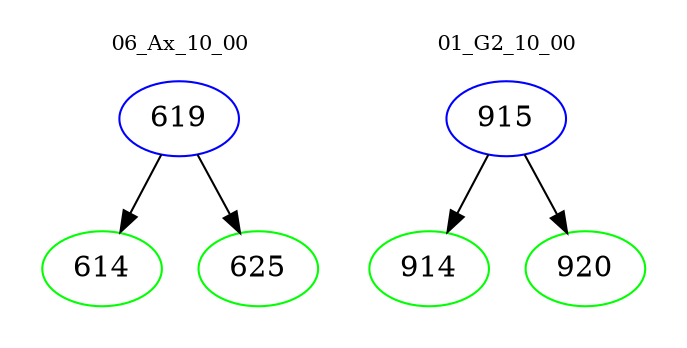 digraph{
subgraph cluster_0 {
color = white
label = "06_Ax_10_00";
fontsize=10;
T0_619 [label="619", color="blue"]
T0_619 -> T0_614 [color="black"]
T0_614 [label="614", color="green"]
T0_619 -> T0_625 [color="black"]
T0_625 [label="625", color="green"]
}
subgraph cluster_1 {
color = white
label = "01_G2_10_00";
fontsize=10;
T1_915 [label="915", color="blue"]
T1_915 -> T1_914 [color="black"]
T1_914 [label="914", color="green"]
T1_915 -> T1_920 [color="black"]
T1_920 [label="920", color="green"]
}
}
